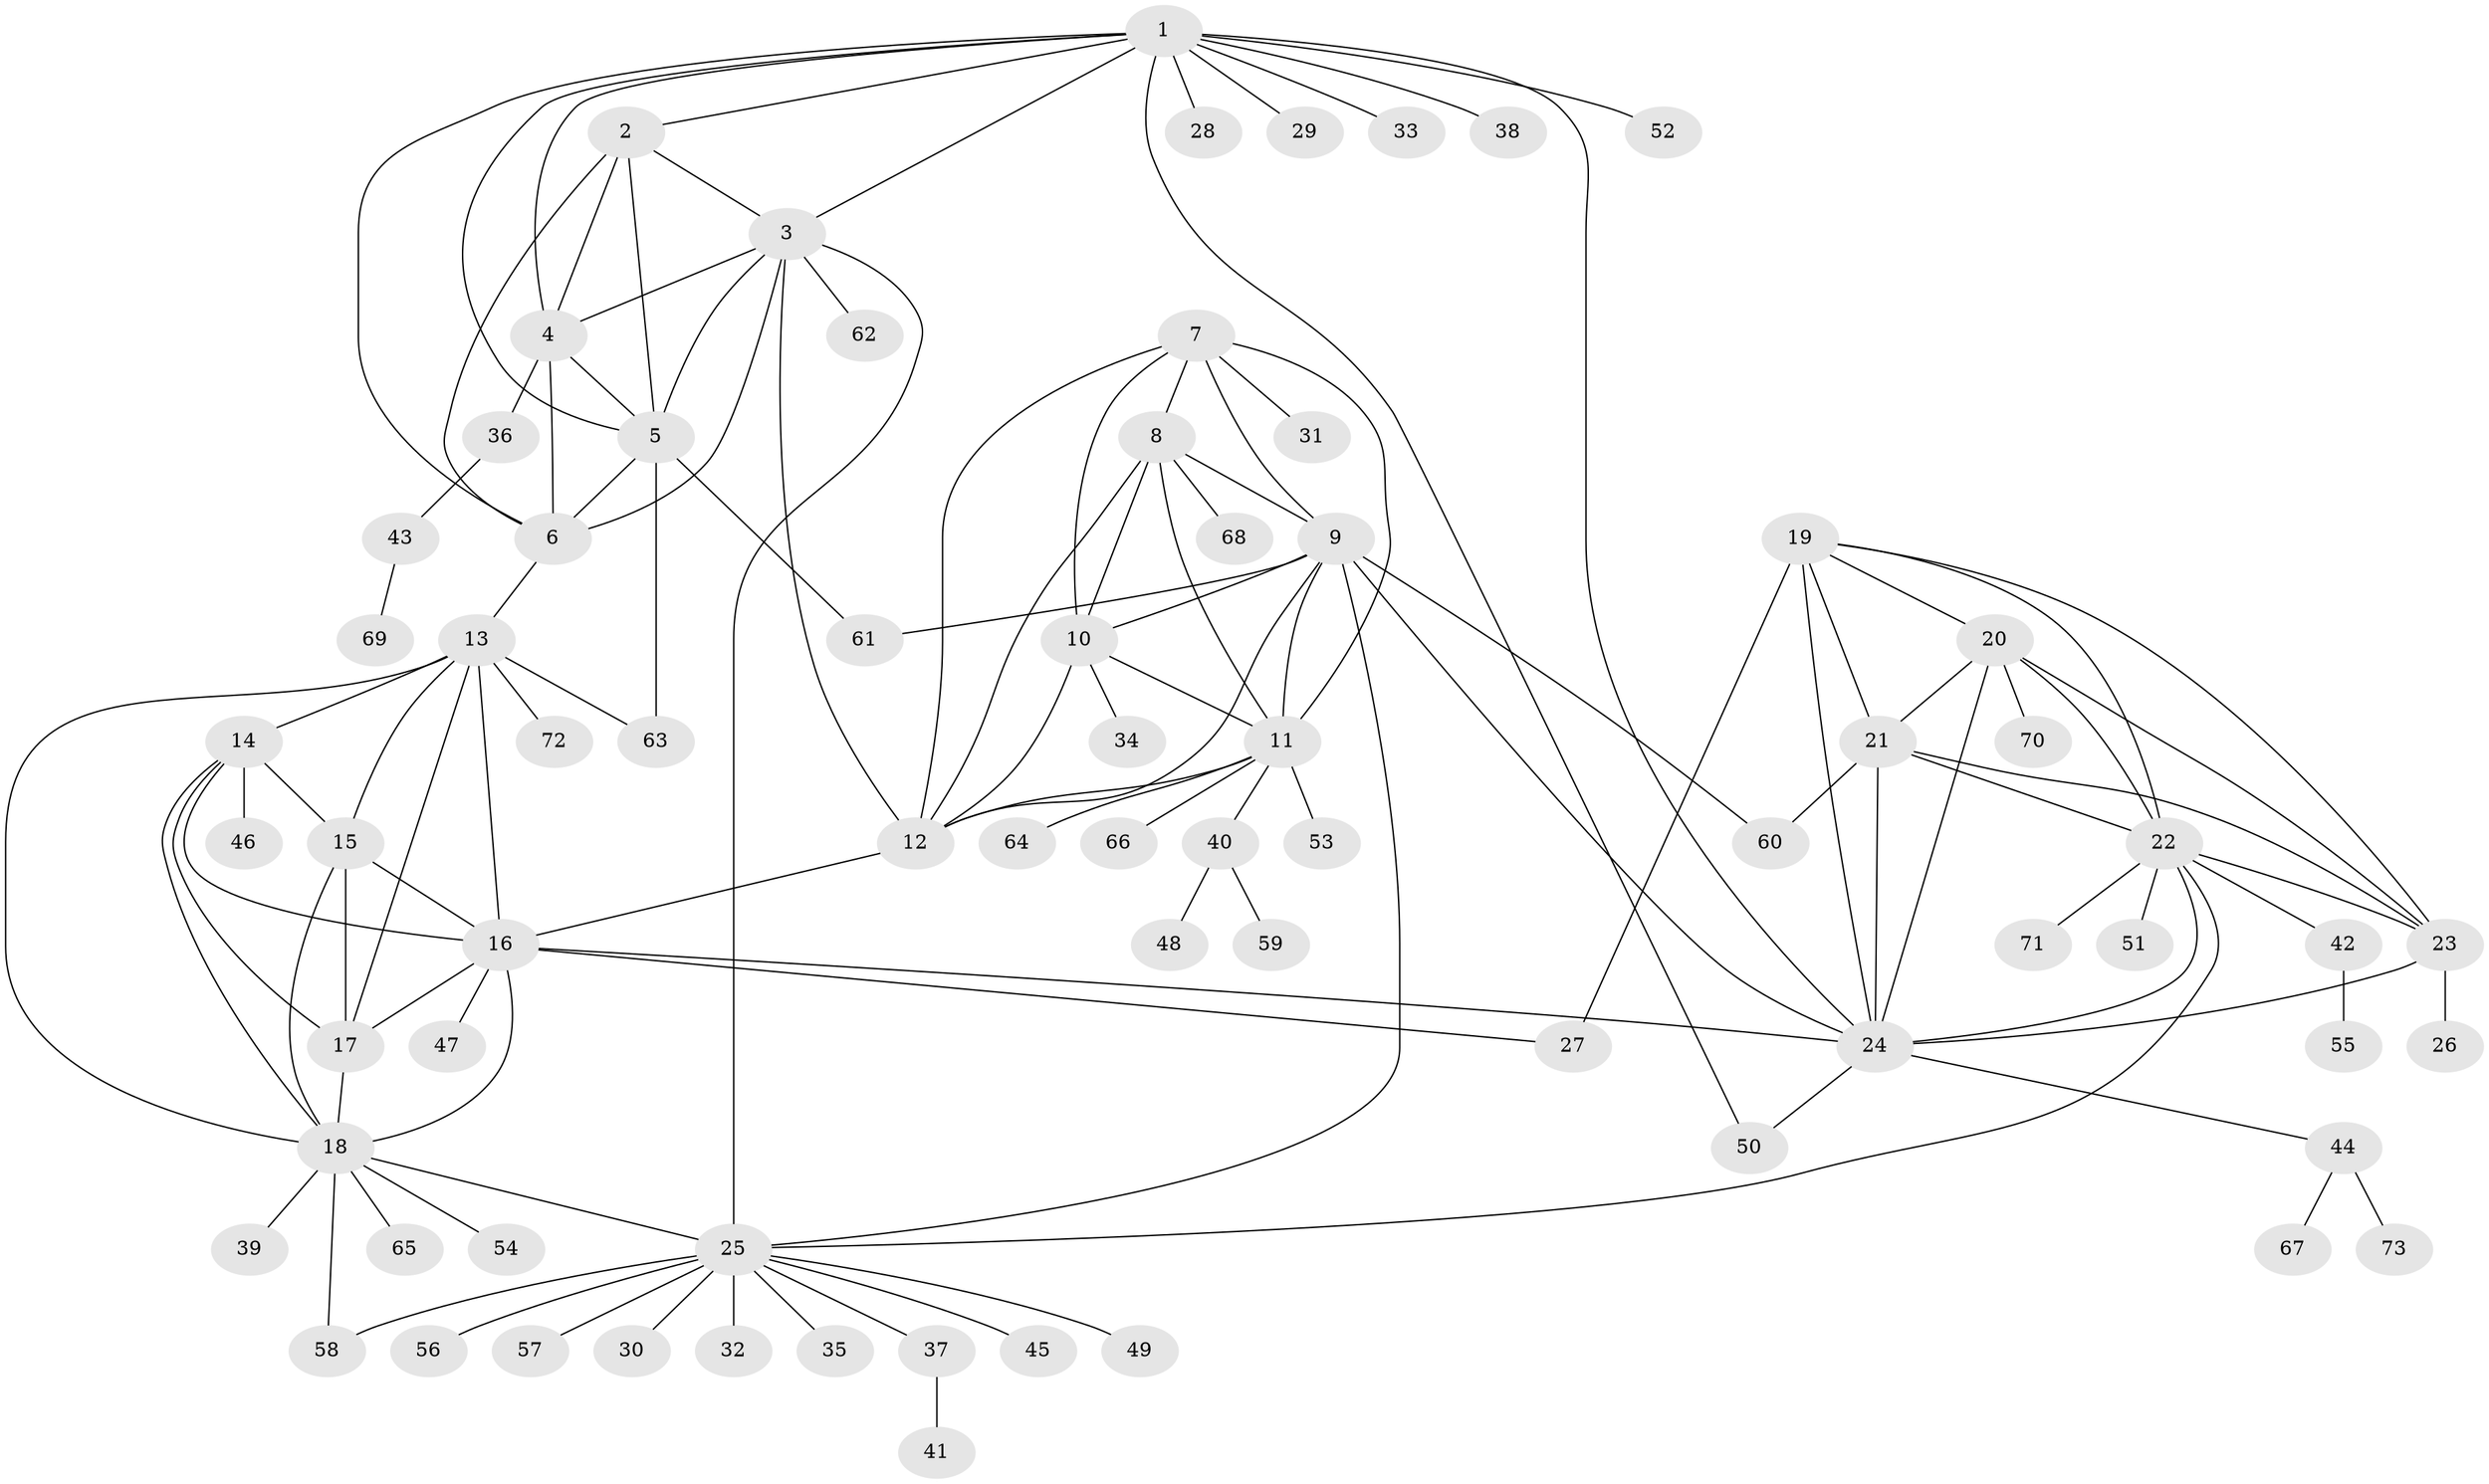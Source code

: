 // original degree distribution, {13: 0.008264462809917356, 6: 0.01652892561983471, 9: 0.03305785123966942, 7: 0.049586776859504134, 8: 0.049586776859504134, 10: 0.04132231404958678, 5: 0.024793388429752067, 11: 0.01652892561983471, 12: 0.008264462809917356, 1: 0.6115702479338843, 2: 0.09090909090909091, 3: 0.03305785123966942, 4: 0.01652892561983471}
// Generated by graph-tools (version 1.1) at 2025/52/03/04/25 22:52:35]
// undirected, 73 vertices, 124 edges
graph export_dot {
  node [color=gray90,style=filled];
  1;
  2;
  3;
  4;
  5;
  6;
  7;
  8;
  9;
  10;
  11;
  12;
  13;
  14;
  15;
  16;
  17;
  18;
  19;
  20;
  21;
  22;
  23;
  24;
  25;
  26;
  27;
  28;
  29;
  30;
  31;
  32;
  33;
  34;
  35;
  36;
  37;
  38;
  39;
  40;
  41;
  42;
  43;
  44;
  45;
  46;
  47;
  48;
  49;
  50;
  51;
  52;
  53;
  54;
  55;
  56;
  57;
  58;
  59;
  60;
  61;
  62;
  63;
  64;
  65;
  66;
  67;
  68;
  69;
  70;
  71;
  72;
  73;
  1 -- 2 [weight=1.0];
  1 -- 3 [weight=1.0];
  1 -- 4 [weight=1.0];
  1 -- 5 [weight=1.0];
  1 -- 6 [weight=1.0];
  1 -- 24 [weight=1.0];
  1 -- 28 [weight=1.0];
  1 -- 29 [weight=1.0];
  1 -- 33 [weight=1.0];
  1 -- 38 [weight=1.0];
  1 -- 50 [weight=1.0];
  1 -- 52 [weight=1.0];
  2 -- 3 [weight=1.0];
  2 -- 4 [weight=1.0];
  2 -- 5 [weight=1.0];
  2 -- 6 [weight=1.0];
  3 -- 4 [weight=1.0];
  3 -- 5 [weight=1.0];
  3 -- 6 [weight=1.0];
  3 -- 12 [weight=1.0];
  3 -- 25 [weight=2.0];
  3 -- 62 [weight=1.0];
  4 -- 5 [weight=1.0];
  4 -- 6 [weight=1.0];
  4 -- 36 [weight=1.0];
  5 -- 6 [weight=1.0];
  5 -- 61 [weight=1.0];
  5 -- 63 [weight=1.0];
  6 -- 13 [weight=1.0];
  7 -- 8 [weight=1.0];
  7 -- 9 [weight=1.0];
  7 -- 10 [weight=1.0];
  7 -- 11 [weight=1.0];
  7 -- 12 [weight=1.0];
  7 -- 31 [weight=1.0];
  8 -- 9 [weight=1.0];
  8 -- 10 [weight=1.0];
  8 -- 11 [weight=1.0];
  8 -- 12 [weight=1.0];
  8 -- 68 [weight=1.0];
  9 -- 10 [weight=1.0];
  9 -- 11 [weight=1.0];
  9 -- 12 [weight=1.0];
  9 -- 24 [weight=1.0];
  9 -- 25 [weight=1.0];
  9 -- 60 [weight=1.0];
  9 -- 61 [weight=1.0];
  10 -- 11 [weight=1.0];
  10 -- 12 [weight=1.0];
  10 -- 34 [weight=3.0];
  11 -- 12 [weight=1.0];
  11 -- 40 [weight=1.0];
  11 -- 53 [weight=1.0];
  11 -- 64 [weight=1.0];
  11 -- 66 [weight=1.0];
  12 -- 16 [weight=1.0];
  13 -- 14 [weight=1.0];
  13 -- 15 [weight=1.0];
  13 -- 16 [weight=1.0];
  13 -- 17 [weight=1.0];
  13 -- 18 [weight=1.0];
  13 -- 63 [weight=1.0];
  13 -- 72 [weight=1.0];
  14 -- 15 [weight=1.0];
  14 -- 16 [weight=1.0];
  14 -- 17 [weight=1.0];
  14 -- 18 [weight=1.0];
  14 -- 46 [weight=2.0];
  15 -- 16 [weight=1.0];
  15 -- 17 [weight=2.0];
  15 -- 18 [weight=1.0];
  16 -- 17 [weight=1.0];
  16 -- 18 [weight=1.0];
  16 -- 24 [weight=1.0];
  16 -- 27 [weight=1.0];
  16 -- 47 [weight=1.0];
  17 -- 18 [weight=1.0];
  18 -- 25 [weight=1.0];
  18 -- 39 [weight=1.0];
  18 -- 54 [weight=1.0];
  18 -- 58 [weight=1.0];
  18 -- 65 [weight=1.0];
  19 -- 20 [weight=1.0];
  19 -- 21 [weight=1.0];
  19 -- 22 [weight=1.0];
  19 -- 23 [weight=1.0];
  19 -- 24 [weight=1.0];
  19 -- 27 [weight=4.0];
  20 -- 21 [weight=1.0];
  20 -- 22 [weight=1.0];
  20 -- 23 [weight=1.0];
  20 -- 24 [weight=1.0];
  20 -- 70 [weight=1.0];
  21 -- 22 [weight=1.0];
  21 -- 23 [weight=1.0];
  21 -- 24 [weight=1.0];
  21 -- 60 [weight=3.0];
  22 -- 23 [weight=1.0];
  22 -- 24 [weight=1.0];
  22 -- 25 [weight=1.0];
  22 -- 42 [weight=1.0];
  22 -- 51 [weight=1.0];
  22 -- 71 [weight=1.0];
  23 -- 24 [weight=1.0];
  23 -- 26 [weight=2.0];
  24 -- 44 [weight=1.0];
  24 -- 50 [weight=1.0];
  25 -- 30 [weight=1.0];
  25 -- 32 [weight=1.0];
  25 -- 35 [weight=1.0];
  25 -- 37 [weight=1.0];
  25 -- 45 [weight=1.0];
  25 -- 49 [weight=1.0];
  25 -- 56 [weight=1.0];
  25 -- 57 [weight=1.0];
  25 -- 58 [weight=1.0];
  36 -- 43 [weight=1.0];
  37 -- 41 [weight=1.0];
  40 -- 48 [weight=1.0];
  40 -- 59 [weight=1.0];
  42 -- 55 [weight=1.0];
  43 -- 69 [weight=1.0];
  44 -- 67 [weight=1.0];
  44 -- 73 [weight=1.0];
}

